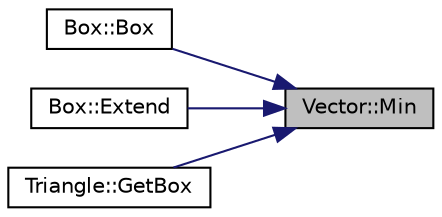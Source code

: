 digraph "Vector::Min"
{
 // LATEX_PDF_SIZE
  edge [fontname="Helvetica",fontsize="10",labelfontname="Helvetica",labelfontsize="10"];
  node [fontname="Helvetica",fontsize="10",shape=record];
  rankdir="RL";
  Node1 [label="Vector::Min",height=0.2,width=0.4,color="black", fillcolor="grey75", style="filled", fontcolor="black",tooltip="Return a vector with coordinates set to the minimum coordinates of the two argument vectors."];
  Node1 -> Node2 [dir="back",color="midnightblue",fontsize="10",style="solid",fontname="Helvetica"];
  Node2 [label="Box::Box",height=0.2,width=0.4,color="black", fillcolor="white", style="filled",URL="$class_box.html#a0a7c6f0b0405db01518bb3201b00c9a2",tooltip="Create a box embedding two boxes."];
  Node1 -> Node3 [dir="back",color="midnightblue",fontsize="10",style="solid",fontname="Helvetica"];
  Node3 [label="Box::Extend",height=0.2,width=0.4,color="black", fillcolor="white", style="filled",URL="$class_box.html#a8564a726852870e8db130a04d068f436",tooltip="Extend the limits of the box given a point."];
  Node1 -> Node4 [dir="back",color="midnightblue",fontsize="10",style="solid",fontname="Helvetica"];
  Node4 [label="Triangle::GetBox",height=0.2,width=0.4,color="black", fillcolor="white", style="filled",URL="$class_triangle.html#a6f2fee2fe67859253386fd8d1ed52401",tooltip="Computes the axis aligned box enclosing the triangle."];
}
